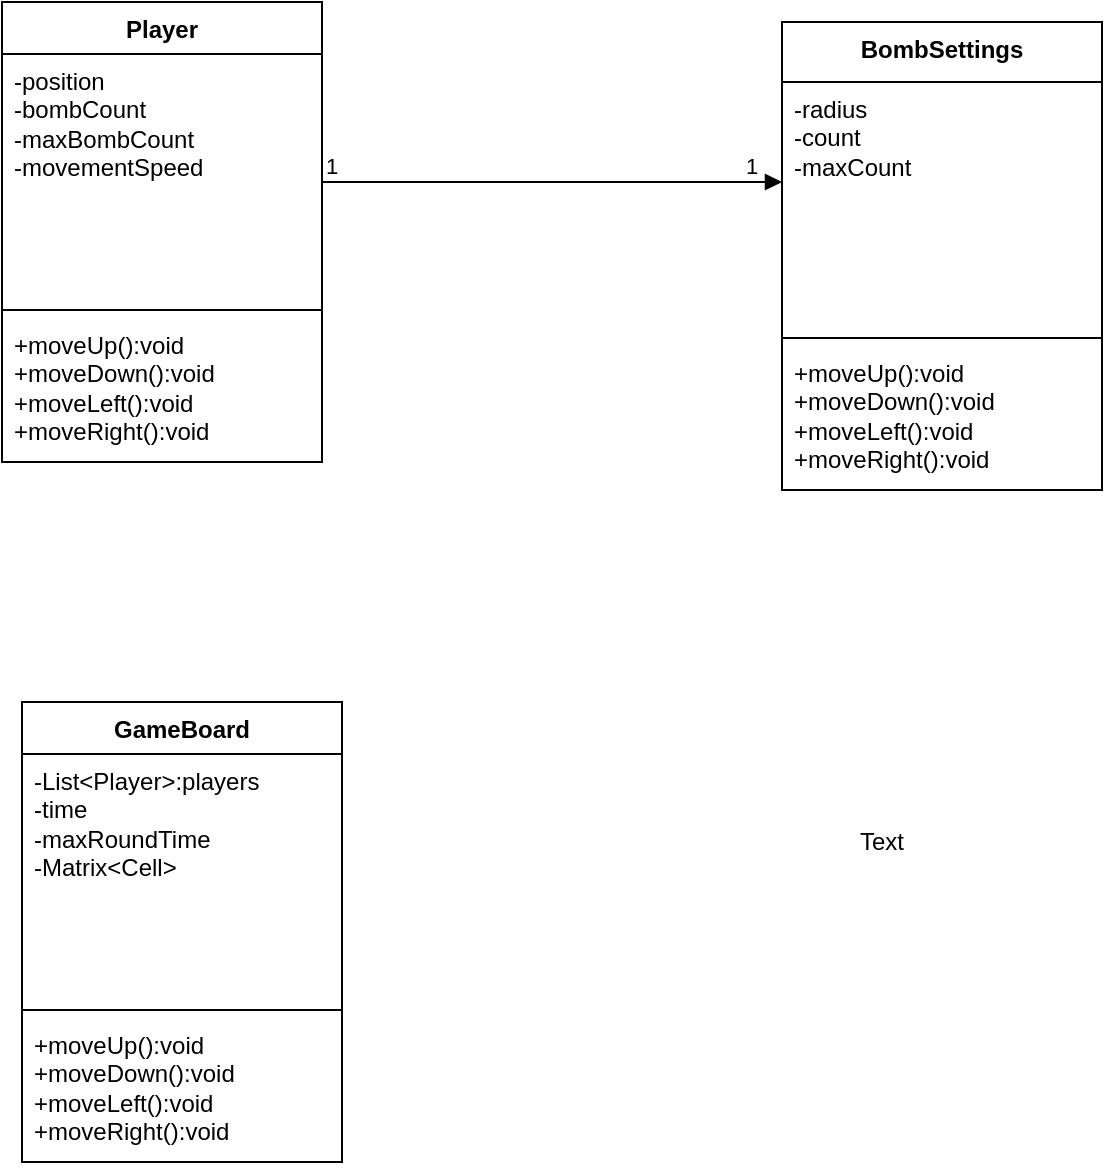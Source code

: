 <mxfile version="22.1.2" type="device">
  <diagram name="Page-1" id="vTZ2qwP8_tXR-F6YRQLG">
    <mxGraphModel dx="1434" dy="835" grid="1" gridSize="10" guides="1" tooltips="1" connect="1" arrows="1" fold="1" page="1" pageScale="1" pageWidth="827" pageHeight="1169" math="0" shadow="0">
      <root>
        <mxCell id="0" />
        <mxCell id="1" parent="0" />
        <mxCell id="4xaqxAlsU7ePbfIBNu64-5" value="Player" style="swimlane;fontStyle=1;align=center;verticalAlign=top;childLayout=stackLayout;horizontal=1;startSize=26;horizontalStack=0;resizeParent=1;resizeParentMax=0;resizeLast=0;collapsible=1;marginBottom=0;whiteSpace=wrap;html=1;" vertex="1" parent="1">
          <mxGeometry x="90" y="70" width="160" height="230" as="geometry" />
        </mxCell>
        <mxCell id="4xaqxAlsU7ePbfIBNu64-6" value="-position&lt;br&gt;-bombCount&lt;br&gt;-maxBombCount&lt;br&gt;-movementSpeed" style="text;strokeColor=none;fillColor=none;align=left;verticalAlign=top;spacingLeft=4;spacingRight=4;overflow=hidden;rotatable=0;points=[[0,0.5],[1,0.5]];portConstraint=eastwest;whiteSpace=wrap;html=1;" vertex="1" parent="4xaqxAlsU7ePbfIBNu64-5">
          <mxGeometry y="26" width="160" height="124" as="geometry" />
        </mxCell>
        <mxCell id="4xaqxAlsU7ePbfIBNu64-7" value="" style="line;strokeWidth=1;fillColor=none;align=left;verticalAlign=middle;spacingTop=-1;spacingLeft=3;spacingRight=3;rotatable=0;labelPosition=right;points=[];portConstraint=eastwest;strokeColor=inherit;" vertex="1" parent="4xaqxAlsU7ePbfIBNu64-5">
          <mxGeometry y="150" width="160" height="8" as="geometry" />
        </mxCell>
        <mxCell id="4xaqxAlsU7ePbfIBNu64-8" value="+moveUp():void&lt;br&gt;+moveDown():void&lt;br&gt;+moveLeft():void&lt;br&gt;+moveRight():void" style="text;strokeColor=none;fillColor=none;align=left;verticalAlign=top;spacingLeft=4;spacingRight=4;overflow=hidden;rotatable=0;points=[[0,0.5],[1,0.5]];portConstraint=eastwest;whiteSpace=wrap;html=1;" vertex="1" parent="4xaqxAlsU7ePbfIBNu64-5">
          <mxGeometry y="158" width="160" height="72" as="geometry" />
        </mxCell>
        <mxCell id="4xaqxAlsU7ePbfIBNu64-25" value="BombSettings" style="swimlane;fontStyle=1;align=center;verticalAlign=top;childLayout=stackLayout;horizontal=1;startSize=30;horizontalStack=0;resizeParent=1;resizeParentMax=0;resizeLast=0;collapsible=1;marginBottom=0;whiteSpace=wrap;html=1;" vertex="1" parent="1">
          <mxGeometry x="480" y="80" width="160" height="234" as="geometry" />
        </mxCell>
        <mxCell id="4xaqxAlsU7ePbfIBNu64-26" value="-radius&lt;br&gt;-count&lt;br&gt;-maxCount" style="text;strokeColor=none;fillColor=none;align=left;verticalAlign=top;spacingLeft=4;spacingRight=4;overflow=hidden;rotatable=0;points=[[0,0.5],[1,0.5]];portConstraint=eastwest;whiteSpace=wrap;html=1;" vertex="1" parent="4xaqxAlsU7ePbfIBNu64-25">
          <mxGeometry y="30" width="160" height="124" as="geometry" />
        </mxCell>
        <mxCell id="4xaqxAlsU7ePbfIBNu64-27" value="" style="line;strokeWidth=1;fillColor=none;align=left;verticalAlign=middle;spacingTop=-1;spacingLeft=3;spacingRight=3;rotatable=0;labelPosition=right;points=[];portConstraint=eastwest;strokeColor=inherit;" vertex="1" parent="4xaqxAlsU7ePbfIBNu64-25">
          <mxGeometry y="154" width="160" height="8" as="geometry" />
        </mxCell>
        <mxCell id="4xaqxAlsU7ePbfIBNu64-28" value="+moveUp():void&lt;br&gt;+moveDown():void&lt;br&gt;+moveLeft():void&lt;br&gt;+moveRight():void" style="text;strokeColor=none;fillColor=none;align=left;verticalAlign=top;spacingLeft=4;spacingRight=4;overflow=hidden;rotatable=0;points=[[0,0.5],[1,0.5]];portConstraint=eastwest;whiteSpace=wrap;html=1;" vertex="1" parent="4xaqxAlsU7ePbfIBNu64-25">
          <mxGeometry y="162" width="160" height="72" as="geometry" />
        </mxCell>
        <mxCell id="4xaqxAlsU7ePbfIBNu64-29" value="" style="endArrow=block;endFill=1;html=1;edgeStyle=orthogonalEdgeStyle;align=left;verticalAlign=top;rounded=0;" edge="1" parent="1">
          <mxGeometry x="-1" relative="1" as="geometry">
            <mxPoint x="250" y="160" as="sourcePoint" />
            <mxPoint x="480" y="160" as="targetPoint" />
          </mxGeometry>
        </mxCell>
        <mxCell id="4xaqxAlsU7ePbfIBNu64-30" value="1" style="edgeLabel;resizable=0;html=1;align=left;verticalAlign=bottom;" connectable="0" vertex="1" parent="4xaqxAlsU7ePbfIBNu64-29">
          <mxGeometry x="-1" relative="1" as="geometry" />
        </mxCell>
        <mxCell id="4xaqxAlsU7ePbfIBNu64-31" value="1" style="edgeLabel;resizable=0;html=1;align=left;verticalAlign=bottom;" connectable="0" vertex="1" parent="1">
          <mxGeometry x="460" y="160" as="geometry" />
        </mxCell>
        <mxCell id="4xaqxAlsU7ePbfIBNu64-34" value="GameBoard" style="swimlane;fontStyle=1;align=center;verticalAlign=top;childLayout=stackLayout;horizontal=1;startSize=26;horizontalStack=0;resizeParent=1;resizeParentMax=0;resizeLast=0;collapsible=1;marginBottom=0;whiteSpace=wrap;html=1;" vertex="1" parent="1">
          <mxGeometry x="100" y="420" width="160" height="230" as="geometry" />
        </mxCell>
        <mxCell id="4xaqxAlsU7ePbfIBNu64-35" value="-List&amp;lt;Player&amp;gt;:players&lt;br&gt;-time&lt;br&gt;-maxRoundTime&lt;br&gt;-Matrix&amp;lt;Cell&amp;gt;" style="text;strokeColor=none;fillColor=none;align=left;verticalAlign=top;spacingLeft=4;spacingRight=4;overflow=hidden;rotatable=0;points=[[0,0.5],[1,0.5]];portConstraint=eastwest;whiteSpace=wrap;html=1;" vertex="1" parent="4xaqxAlsU7ePbfIBNu64-34">
          <mxGeometry y="26" width="160" height="124" as="geometry" />
        </mxCell>
        <mxCell id="4xaqxAlsU7ePbfIBNu64-36" value="" style="line;strokeWidth=1;fillColor=none;align=left;verticalAlign=middle;spacingTop=-1;spacingLeft=3;spacingRight=3;rotatable=0;labelPosition=right;points=[];portConstraint=eastwest;strokeColor=inherit;" vertex="1" parent="4xaqxAlsU7ePbfIBNu64-34">
          <mxGeometry y="150" width="160" height="8" as="geometry" />
        </mxCell>
        <mxCell id="4xaqxAlsU7ePbfIBNu64-37" value="+moveUp():void&lt;br&gt;+moveDown():void&lt;br&gt;+moveLeft():void&lt;br&gt;+moveRight():void" style="text;strokeColor=none;fillColor=none;align=left;verticalAlign=top;spacingLeft=4;spacingRight=4;overflow=hidden;rotatable=0;points=[[0,0.5],[1,0.5]];portConstraint=eastwest;whiteSpace=wrap;html=1;" vertex="1" parent="4xaqxAlsU7ePbfIBNu64-34">
          <mxGeometry y="158" width="160" height="72" as="geometry" />
        </mxCell>
        <mxCell id="4xaqxAlsU7ePbfIBNu64-38" value="Text" style="text;strokeColor=none;align=center;fillColor=none;html=1;verticalAlign=middle;whiteSpace=wrap;rounded=0;" vertex="1" parent="1">
          <mxGeometry x="420" y="410" width="220" height="160" as="geometry" />
        </mxCell>
      </root>
    </mxGraphModel>
  </diagram>
</mxfile>

